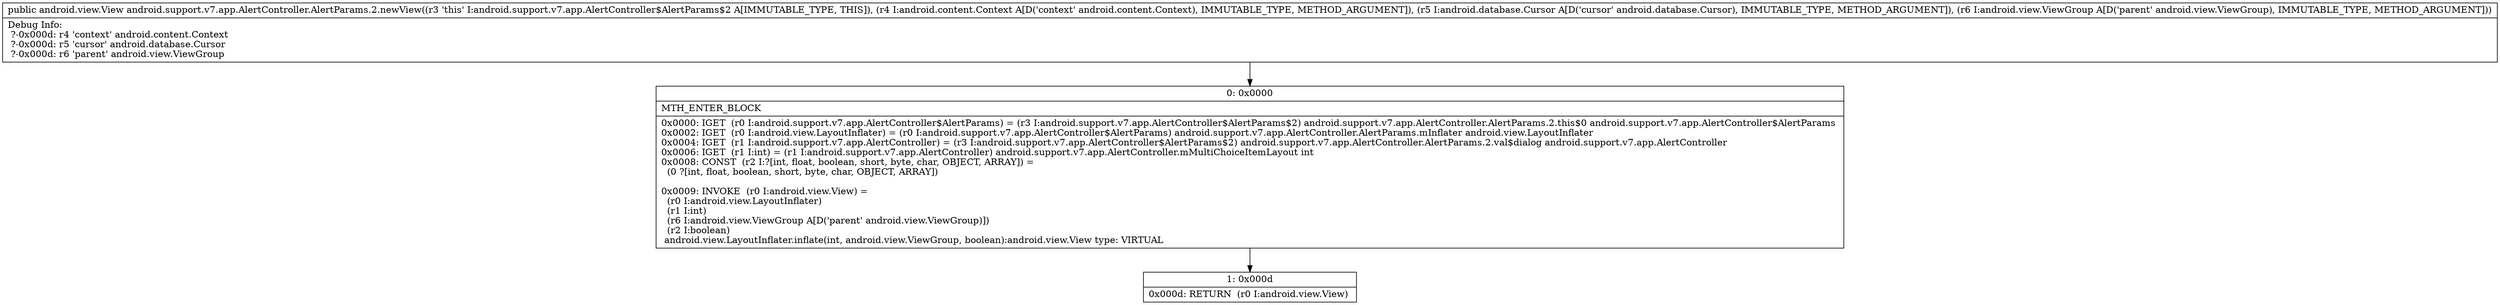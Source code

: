 digraph "CFG forandroid.support.v7.app.AlertController.AlertParams.2.newView(Landroid\/content\/Context;Landroid\/database\/Cursor;Landroid\/view\/ViewGroup;)Landroid\/view\/View;" {
Node_0 [shape=record,label="{0\:\ 0x0000|MTH_ENTER_BLOCK\l|0x0000: IGET  (r0 I:android.support.v7.app.AlertController$AlertParams) = (r3 I:android.support.v7.app.AlertController$AlertParams$2) android.support.v7.app.AlertController.AlertParams.2.this$0 android.support.v7.app.AlertController$AlertParams \l0x0002: IGET  (r0 I:android.view.LayoutInflater) = (r0 I:android.support.v7.app.AlertController$AlertParams) android.support.v7.app.AlertController.AlertParams.mInflater android.view.LayoutInflater \l0x0004: IGET  (r1 I:android.support.v7.app.AlertController) = (r3 I:android.support.v7.app.AlertController$AlertParams$2) android.support.v7.app.AlertController.AlertParams.2.val$dialog android.support.v7.app.AlertController \l0x0006: IGET  (r1 I:int) = (r1 I:android.support.v7.app.AlertController) android.support.v7.app.AlertController.mMultiChoiceItemLayout int \l0x0008: CONST  (r2 I:?[int, float, boolean, short, byte, char, OBJECT, ARRAY]) = \l  (0 ?[int, float, boolean, short, byte, char, OBJECT, ARRAY])\l \l0x0009: INVOKE  (r0 I:android.view.View) = \l  (r0 I:android.view.LayoutInflater)\l  (r1 I:int)\l  (r6 I:android.view.ViewGroup A[D('parent' android.view.ViewGroup)])\l  (r2 I:boolean)\l android.view.LayoutInflater.inflate(int, android.view.ViewGroup, boolean):android.view.View type: VIRTUAL \l}"];
Node_1 [shape=record,label="{1\:\ 0x000d|0x000d: RETURN  (r0 I:android.view.View) \l}"];
MethodNode[shape=record,label="{public android.view.View android.support.v7.app.AlertController.AlertParams.2.newView((r3 'this' I:android.support.v7.app.AlertController$AlertParams$2 A[IMMUTABLE_TYPE, THIS]), (r4 I:android.content.Context A[D('context' android.content.Context), IMMUTABLE_TYPE, METHOD_ARGUMENT]), (r5 I:android.database.Cursor A[D('cursor' android.database.Cursor), IMMUTABLE_TYPE, METHOD_ARGUMENT]), (r6 I:android.view.ViewGroup A[D('parent' android.view.ViewGroup), IMMUTABLE_TYPE, METHOD_ARGUMENT]))  | Debug Info:\l  ?\-0x000d: r4 'context' android.content.Context\l  ?\-0x000d: r5 'cursor' android.database.Cursor\l  ?\-0x000d: r6 'parent' android.view.ViewGroup\l}"];
MethodNode -> Node_0;
Node_0 -> Node_1;
}

